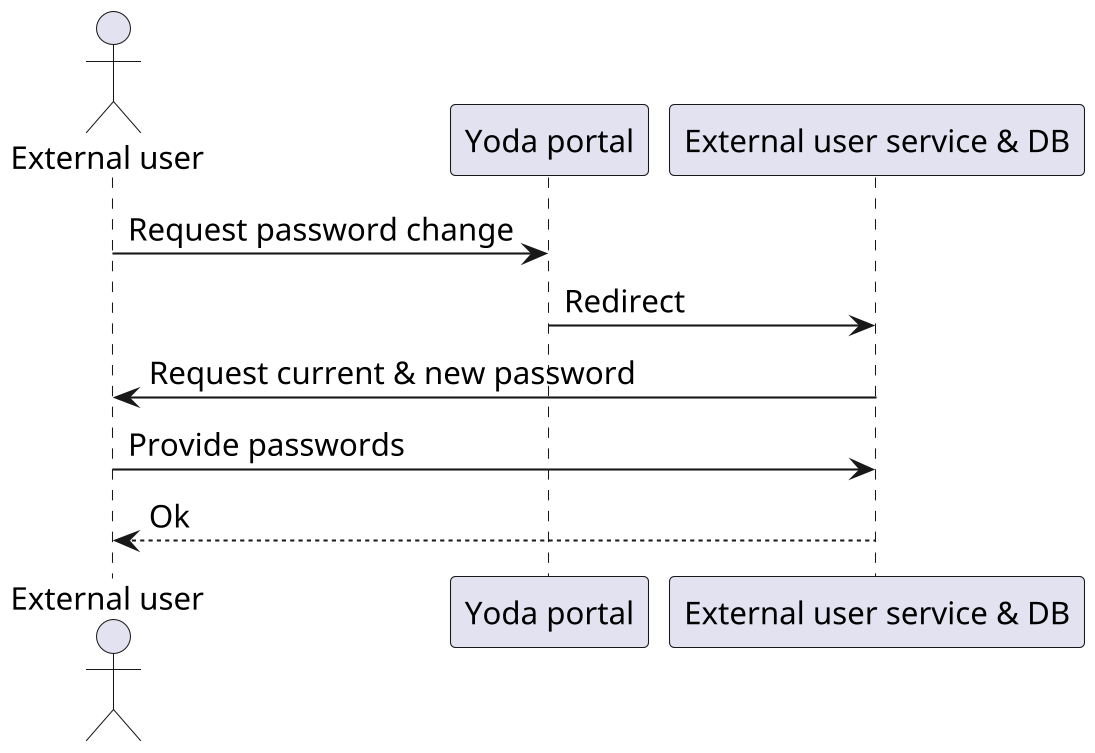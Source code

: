 @startuml

skinparam defaultFontName CMU Serif
skinparam defaultFontSize 15
skinparam shadowing false
skinparam dpi 200

actor       "External user" as user
participant "Yoda portal" as portal
participant "External user service & DB" as eus

user    -> portal : Request password change
portal  -> eus    : Redirect
user    <- eus    : Request current & new password
user    -> eus    : Provide passwords
user   <-- eus    : Ok

@enduml
